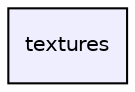 digraph "textures" {
  compound=true
  node [ fontsize="10", fontname="Helvetica"];
  edge [ labelfontsize="10", labelfontname="Helvetica"];
  dir_d4779ed77ce1b717c2f08c8ee36527b9 [shape=box, label="textures", style="filled", fillcolor="#eeeeff", pencolor="black", URL="dir_d4779ed77ce1b717c2f08c8ee36527b9.html"];
}
